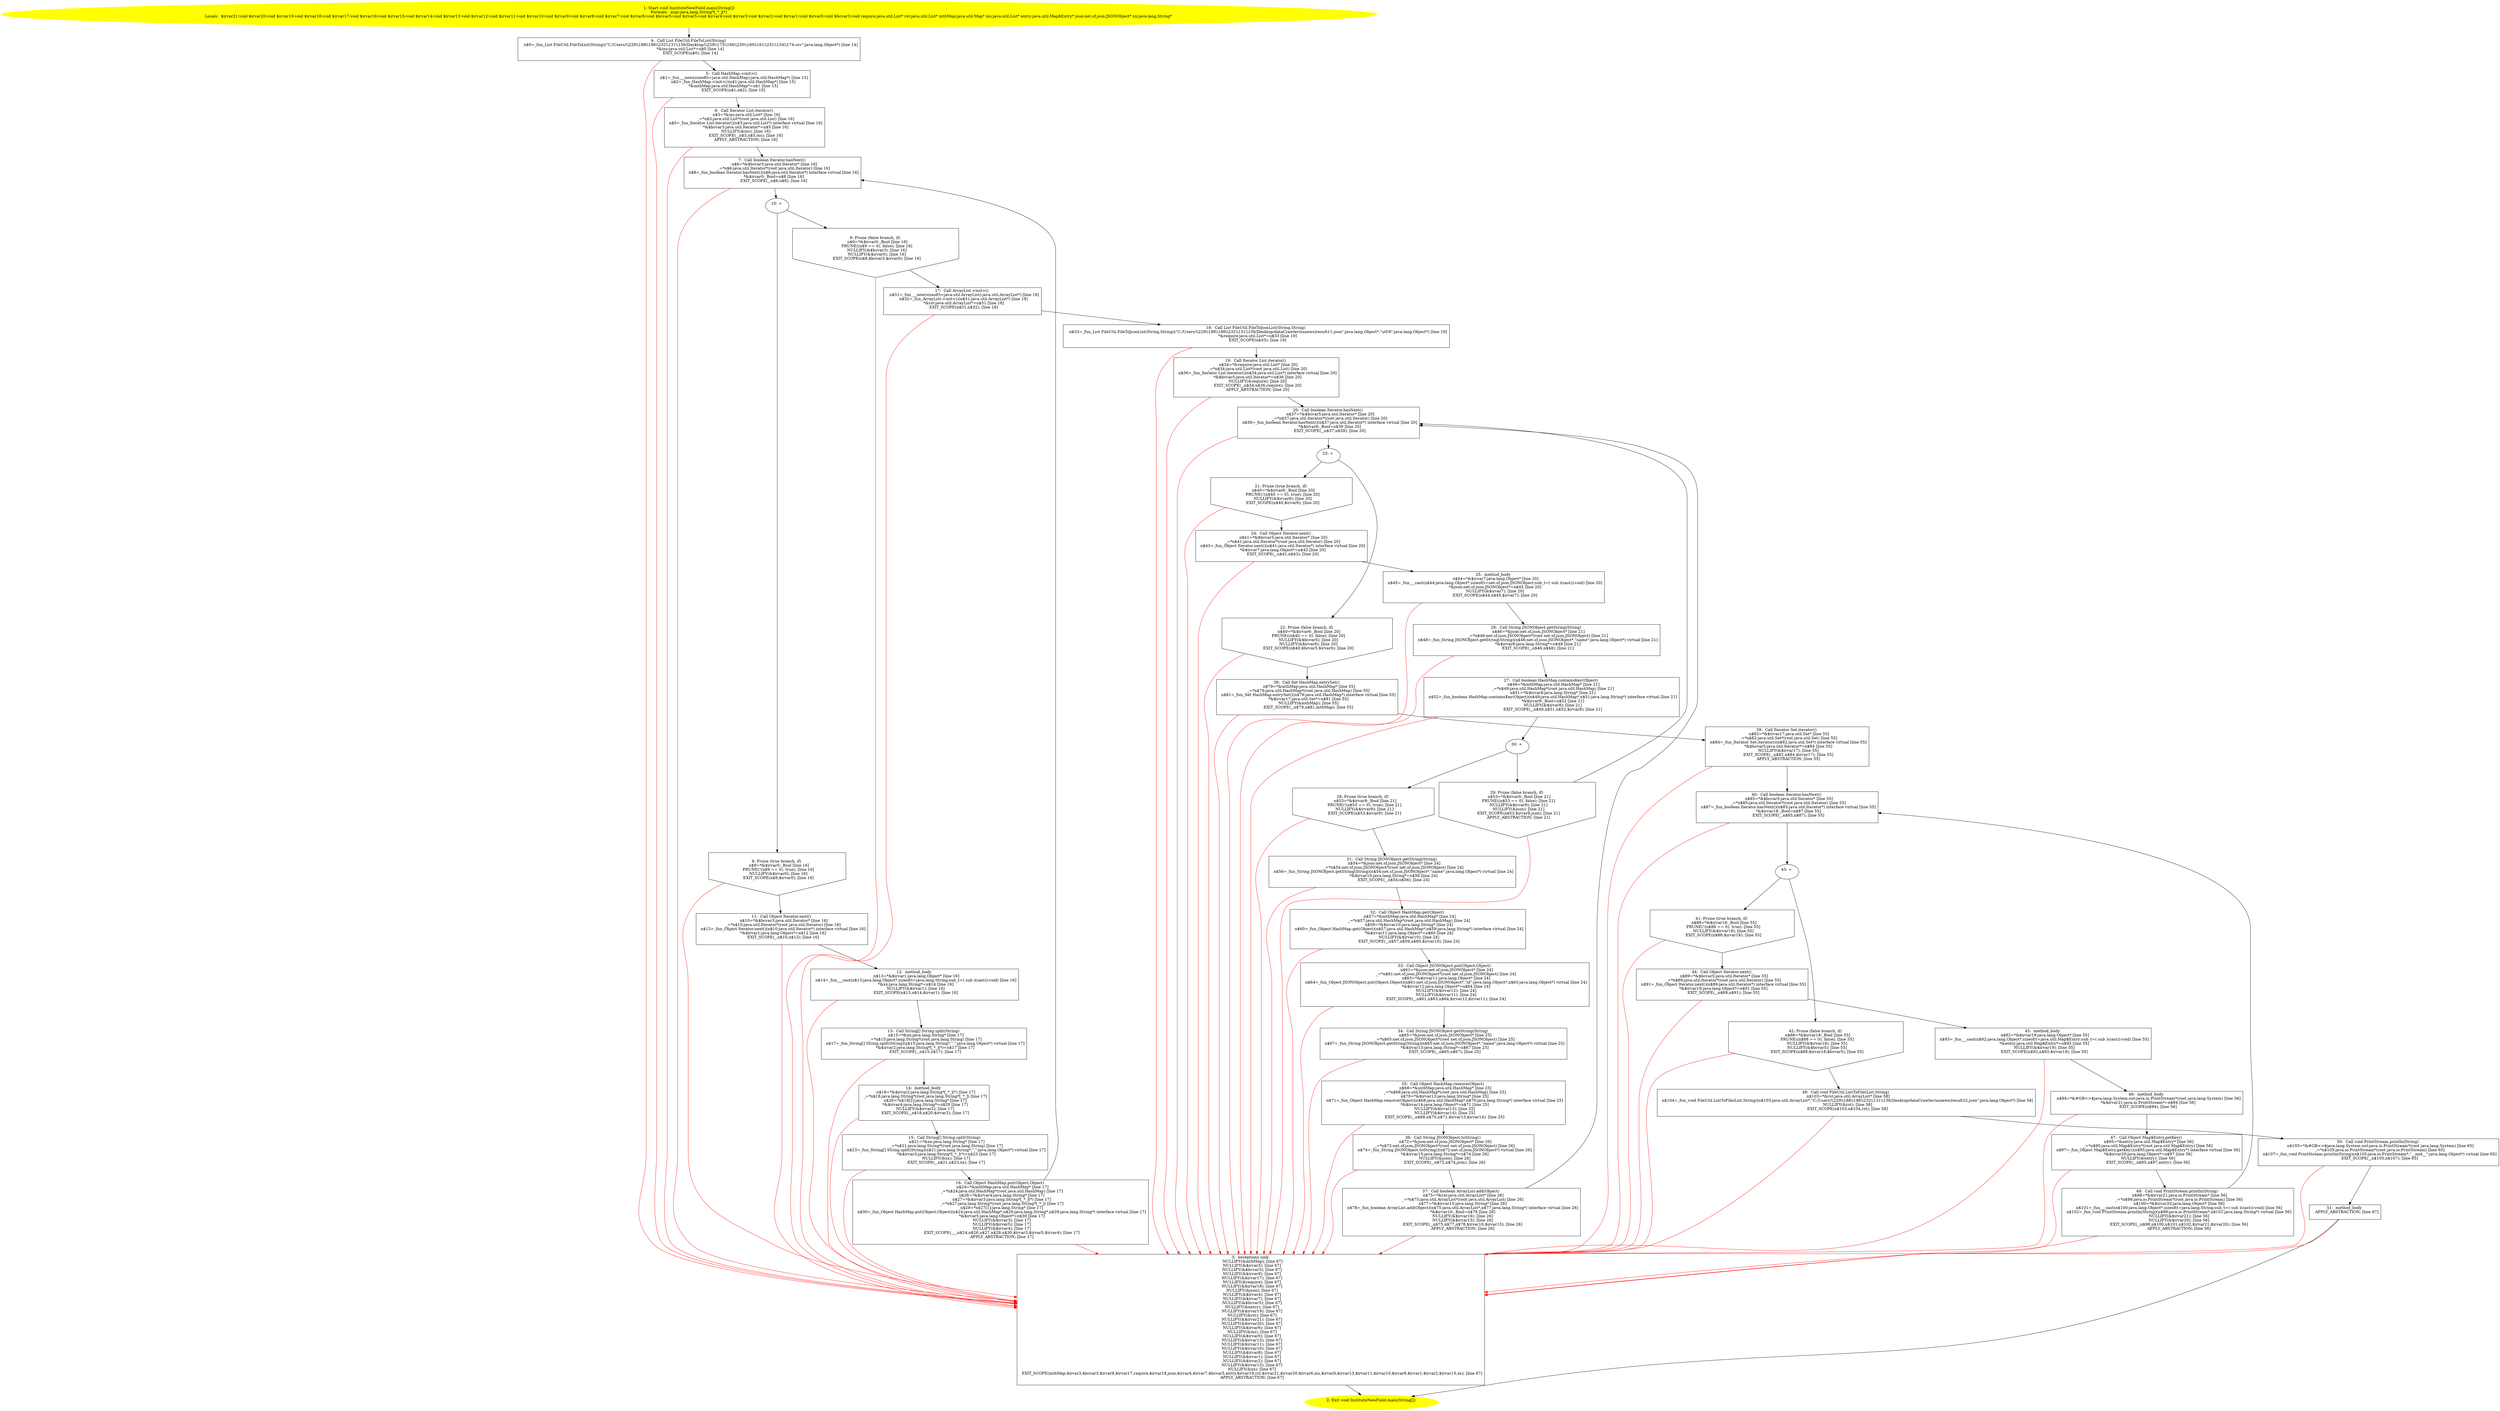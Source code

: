 /* @generated */
digraph cfg {
"com.dulishuo.usnews.InstituteNewField.main(java.lang.String[]):void.d7724c4557a895e6d9cf71707ecc3e22_1" [label="1: Start void InstituteNewField.main(String[])\nFormals:  args:java.lang.String*[_*_](*)\nLocals:  $irvar21:void $irvar20:void $irvar19:void $irvar18:void $irvar17:void $irvar16:void $irvar15:void $irvar14:void $irvar13:void $irvar12:void $irvar11:void $irvar10:void $irvar9:void $irvar8:void $irvar7:void $irvar6:void $bcvar5:void $irvar5:void $irvar4:void $irvar3:void $irvar2:void $irvar1:void $irvar0:void $bcvar3:void require:java.util.List* rst:java.util.List* mthMap:java.util.Map* ins:java.util.List* entry:java.util.Map$Entry* json:net.sf.json.JSONObject* xx:java.lang.String* \n  " color=yellow style=filled]
	

	 "com.dulishuo.usnews.InstituteNewField.main(java.lang.String[]):void.d7724c4557a895e6d9cf71707ecc3e22_1" -> "com.dulishuo.usnews.InstituteNewField.main(java.lang.String[]):void.d7724c4557a895e6d9cf71707ecc3e22_4" ;
"com.dulishuo.usnews.InstituteNewField.main(java.lang.String[]):void.d7724c4557a895e6d9cf71707ecc3e22_2" [label="2: Exit void InstituteNewField.main(String[]) \n  " color=yellow style=filled]
	

"com.dulishuo.usnews.InstituteNewField.main(java.lang.String[]):void.d7724c4557a895e6d9cf71707ecc3e22_3" [label="3:  exceptions sink \n   NULLIFY(&mthMap); [line 67]\n  NULLIFY(&$irvar3); [line 67]\n  NULLIFY(&$bcvar3); [line 67]\n  NULLIFY(&$irvar9); [line 67]\n  NULLIFY(&$irvar17); [line 67]\n  NULLIFY(&require); [line 67]\n  NULLIFY(&$irvar18); [line 67]\n  NULLIFY(&json); [line 67]\n  NULLIFY(&$irvar4); [line 67]\n  NULLIFY(&$irvar7); [line 67]\n  NULLIFY(&$bcvar5); [line 67]\n  NULLIFY(&entry); [line 67]\n  NULLIFY(&$irvar19); [line 67]\n  NULLIFY(&rst); [line 67]\n  NULLIFY(&$irvar21); [line 67]\n  NULLIFY(&$irvar20); [line 67]\n  NULLIFY(&$irvar6); [line 67]\n  NULLIFY(&ins); [line 67]\n  NULLIFY(&$irvar0); [line 67]\n  NULLIFY(&$irvar13); [line 67]\n  NULLIFY(&$irvar11); [line 67]\n  NULLIFY(&$irvar10); [line 67]\n  NULLIFY(&$irvar8); [line 67]\n  NULLIFY(&$irvar1); [line 67]\n  NULLIFY(&$irvar2); [line 67]\n  NULLIFY(&$irvar15); [line 67]\n  NULLIFY(&xx); [line 67]\n  EXIT_SCOPE(mthMap,$irvar3,$bcvar3,$irvar9,$irvar17,require,$irvar18,json,$irvar4,$irvar7,$bcvar5,entry,$irvar19,rst,$irvar21,$irvar20,$irvar6,ins,$irvar0,$irvar13,$irvar11,$irvar10,$irvar8,$irvar1,$irvar2,$irvar15,xx); [line 67]\n  APPLY_ABSTRACTION; [line 67]\n " shape="box"]
	

	 "com.dulishuo.usnews.InstituteNewField.main(java.lang.String[]):void.d7724c4557a895e6d9cf71707ecc3e22_3" -> "com.dulishuo.usnews.InstituteNewField.main(java.lang.String[]):void.d7724c4557a895e6d9cf71707ecc3e22_2" ;
"com.dulishuo.usnews.InstituteNewField.main(java.lang.String[]):void.d7724c4557a895e6d9cf71707ecc3e22_4" [label="4:  Call List FileUtil.FileToList(String) \n   n$0=_fun_List FileUtil.FileToList(String)(\"C:/Users/\\\\229\\\\188\\\\186\\\\232\\\\131\\\\156/Desktop/\\\\229\\\\173\\\\166\\\\230\\\\160\\\\161\\\\231\\\\154\\\\174.csv\":java.lang.Object*) [line 14]\n  *&ins:java.util.List*=n$0 [line 14]\n  EXIT_SCOPE(n$0); [line 14]\n " shape="box"]
	

	 "com.dulishuo.usnews.InstituteNewField.main(java.lang.String[]):void.d7724c4557a895e6d9cf71707ecc3e22_4" -> "com.dulishuo.usnews.InstituteNewField.main(java.lang.String[]):void.d7724c4557a895e6d9cf71707ecc3e22_5" ;
	 "com.dulishuo.usnews.InstituteNewField.main(java.lang.String[]):void.d7724c4557a895e6d9cf71707ecc3e22_4" -> "com.dulishuo.usnews.InstituteNewField.main(java.lang.String[]):void.d7724c4557a895e6d9cf71707ecc3e22_3" [color="red" ];
"com.dulishuo.usnews.InstituteNewField.main(java.lang.String[]):void.d7724c4557a895e6d9cf71707ecc3e22_5" [label="5:  Call HashMap.<init>() \n   n$1=_fun___new(sizeof(t=java.util.HashMap):java.util.HashMap*) [line 15]\n  n$2=_fun_HashMap.<init>()(n$1:java.util.HashMap*) [line 15]\n  *&mthMap:java.util.HashMap*=n$1 [line 15]\n  EXIT_SCOPE(n$1,n$2); [line 15]\n " shape="box"]
	

	 "com.dulishuo.usnews.InstituteNewField.main(java.lang.String[]):void.d7724c4557a895e6d9cf71707ecc3e22_5" -> "com.dulishuo.usnews.InstituteNewField.main(java.lang.String[]):void.d7724c4557a895e6d9cf71707ecc3e22_6" ;
	 "com.dulishuo.usnews.InstituteNewField.main(java.lang.String[]):void.d7724c4557a895e6d9cf71707ecc3e22_5" -> "com.dulishuo.usnews.InstituteNewField.main(java.lang.String[]):void.d7724c4557a895e6d9cf71707ecc3e22_3" [color="red" ];
"com.dulishuo.usnews.InstituteNewField.main(java.lang.String[]):void.d7724c4557a895e6d9cf71707ecc3e22_6" [label="6:  Call Iterator List.iterator() \n   n$3=*&ins:java.util.List* [line 16]\n  _=*n$3:java.util.List*(root java.util.List) [line 16]\n  n$5=_fun_Iterator List.iterator()(n$3:java.util.List*) interface virtual [line 16]\n  *&$bcvar3:java.util.Iterator*=n$5 [line 16]\n  NULLIFY(&ins); [line 16]\n  EXIT_SCOPE(_,n$3,n$5,ins); [line 16]\n  APPLY_ABSTRACTION; [line 16]\n " shape="box"]
	

	 "com.dulishuo.usnews.InstituteNewField.main(java.lang.String[]):void.d7724c4557a895e6d9cf71707ecc3e22_6" -> "com.dulishuo.usnews.InstituteNewField.main(java.lang.String[]):void.d7724c4557a895e6d9cf71707ecc3e22_7" ;
	 "com.dulishuo.usnews.InstituteNewField.main(java.lang.String[]):void.d7724c4557a895e6d9cf71707ecc3e22_6" -> "com.dulishuo.usnews.InstituteNewField.main(java.lang.String[]):void.d7724c4557a895e6d9cf71707ecc3e22_3" [color="red" ];
"com.dulishuo.usnews.InstituteNewField.main(java.lang.String[]):void.d7724c4557a895e6d9cf71707ecc3e22_7" [label="7:  Call boolean Iterator.hasNext() \n   n$6=*&$bcvar3:java.util.Iterator* [line 16]\n  _=*n$6:java.util.Iterator*(root java.util.Iterator) [line 16]\n  n$8=_fun_boolean Iterator.hasNext()(n$6:java.util.Iterator*) interface virtual [line 16]\n  *&$irvar0:_Bool=n$8 [line 16]\n  EXIT_SCOPE(_,n$6,n$8); [line 16]\n " shape="box"]
	

	 "com.dulishuo.usnews.InstituteNewField.main(java.lang.String[]):void.d7724c4557a895e6d9cf71707ecc3e22_7" -> "com.dulishuo.usnews.InstituteNewField.main(java.lang.String[]):void.d7724c4557a895e6d9cf71707ecc3e22_10" ;
	 "com.dulishuo.usnews.InstituteNewField.main(java.lang.String[]):void.d7724c4557a895e6d9cf71707ecc3e22_7" -> "com.dulishuo.usnews.InstituteNewField.main(java.lang.String[]):void.d7724c4557a895e6d9cf71707ecc3e22_3" [color="red" ];
"com.dulishuo.usnews.InstituteNewField.main(java.lang.String[]):void.d7724c4557a895e6d9cf71707ecc3e22_8" [label="8: Prune (true branch, if) \n   n$9=*&$irvar0:_Bool [line 16]\n  PRUNE(!(n$9 == 0), true); [line 16]\n  NULLIFY(&$irvar0); [line 16]\n  EXIT_SCOPE(n$9,$irvar0); [line 16]\n " shape="invhouse"]
	

	 "com.dulishuo.usnews.InstituteNewField.main(java.lang.String[]):void.d7724c4557a895e6d9cf71707ecc3e22_8" -> "com.dulishuo.usnews.InstituteNewField.main(java.lang.String[]):void.d7724c4557a895e6d9cf71707ecc3e22_11" ;
	 "com.dulishuo.usnews.InstituteNewField.main(java.lang.String[]):void.d7724c4557a895e6d9cf71707ecc3e22_8" -> "com.dulishuo.usnews.InstituteNewField.main(java.lang.String[]):void.d7724c4557a895e6d9cf71707ecc3e22_3" [color="red" ];
"com.dulishuo.usnews.InstituteNewField.main(java.lang.String[]):void.d7724c4557a895e6d9cf71707ecc3e22_9" [label="9: Prune (false branch, if) \n   n$9=*&$irvar0:_Bool [line 16]\n  PRUNE((n$9 == 0), false); [line 16]\n  NULLIFY(&$bcvar3); [line 16]\n  NULLIFY(&$irvar0); [line 16]\n  EXIT_SCOPE(n$9,$bcvar3,$irvar0); [line 16]\n " shape="invhouse"]
	

	 "com.dulishuo.usnews.InstituteNewField.main(java.lang.String[]):void.d7724c4557a895e6d9cf71707ecc3e22_9" -> "com.dulishuo.usnews.InstituteNewField.main(java.lang.String[]):void.d7724c4557a895e6d9cf71707ecc3e22_17" ;
	 "com.dulishuo.usnews.InstituteNewField.main(java.lang.String[]):void.d7724c4557a895e6d9cf71707ecc3e22_9" -> "com.dulishuo.usnews.InstituteNewField.main(java.lang.String[]):void.d7724c4557a895e6d9cf71707ecc3e22_3" [color="red" ];
"com.dulishuo.usnews.InstituteNewField.main(java.lang.String[]):void.d7724c4557a895e6d9cf71707ecc3e22_10" [label="10: + \n  " ]
	

	 "com.dulishuo.usnews.InstituteNewField.main(java.lang.String[]):void.d7724c4557a895e6d9cf71707ecc3e22_10" -> "com.dulishuo.usnews.InstituteNewField.main(java.lang.String[]):void.d7724c4557a895e6d9cf71707ecc3e22_8" ;
	 "com.dulishuo.usnews.InstituteNewField.main(java.lang.String[]):void.d7724c4557a895e6d9cf71707ecc3e22_10" -> "com.dulishuo.usnews.InstituteNewField.main(java.lang.String[]):void.d7724c4557a895e6d9cf71707ecc3e22_9" ;
"com.dulishuo.usnews.InstituteNewField.main(java.lang.String[]):void.d7724c4557a895e6d9cf71707ecc3e22_11" [label="11:  Call Object Iterator.next() \n   n$10=*&$bcvar3:java.util.Iterator* [line 16]\n  _=*n$10:java.util.Iterator*(root java.util.Iterator) [line 16]\n  n$12=_fun_Object Iterator.next()(n$10:java.util.Iterator*) interface virtual [line 16]\n  *&$irvar1:java.lang.Object*=n$12 [line 16]\n  EXIT_SCOPE(_,n$10,n$12); [line 16]\n " shape="box"]
	

	 "com.dulishuo.usnews.InstituteNewField.main(java.lang.String[]):void.d7724c4557a895e6d9cf71707ecc3e22_11" -> "com.dulishuo.usnews.InstituteNewField.main(java.lang.String[]):void.d7724c4557a895e6d9cf71707ecc3e22_12" ;
	 "com.dulishuo.usnews.InstituteNewField.main(java.lang.String[]):void.d7724c4557a895e6d9cf71707ecc3e22_11" -> "com.dulishuo.usnews.InstituteNewField.main(java.lang.String[]):void.d7724c4557a895e6d9cf71707ecc3e22_3" [color="red" ];
"com.dulishuo.usnews.InstituteNewField.main(java.lang.String[]):void.d7724c4557a895e6d9cf71707ecc3e22_12" [label="12:  method_body \n   n$13=*&$irvar1:java.lang.Object* [line 16]\n  n$14=_fun___cast(n$13:java.lang.Object*,sizeof(t=java.lang.String;sub_t=( sub )(cast)):void) [line 16]\n  *&xx:java.lang.String*=n$14 [line 16]\n  NULLIFY(&$irvar1); [line 16]\n  EXIT_SCOPE(n$13,n$14,$irvar1); [line 16]\n " shape="box"]
	

	 "com.dulishuo.usnews.InstituteNewField.main(java.lang.String[]):void.d7724c4557a895e6d9cf71707ecc3e22_12" -> "com.dulishuo.usnews.InstituteNewField.main(java.lang.String[]):void.d7724c4557a895e6d9cf71707ecc3e22_13" ;
	 "com.dulishuo.usnews.InstituteNewField.main(java.lang.String[]):void.d7724c4557a895e6d9cf71707ecc3e22_12" -> "com.dulishuo.usnews.InstituteNewField.main(java.lang.String[]):void.d7724c4557a895e6d9cf71707ecc3e22_3" [color="red" ];
"com.dulishuo.usnews.InstituteNewField.main(java.lang.String[]):void.d7724c4557a895e6d9cf71707ecc3e22_13" [label="13:  Call String[] String.split(String) \n   n$15=*&xx:java.lang.String* [line 17]\n  _=*n$15:java.lang.String*(root java.lang.String) [line 17]\n  n$17=_fun_String[] String.split(String)(n$15:java.lang.String*,\",\":java.lang.Object*) virtual [line 17]\n  *&$irvar2:java.lang.String*[_*_](*)=n$17 [line 17]\n  EXIT_SCOPE(_,n$15,n$17); [line 17]\n " shape="box"]
	

	 "com.dulishuo.usnews.InstituteNewField.main(java.lang.String[]):void.d7724c4557a895e6d9cf71707ecc3e22_13" -> "com.dulishuo.usnews.InstituteNewField.main(java.lang.String[]):void.d7724c4557a895e6d9cf71707ecc3e22_14" ;
	 "com.dulishuo.usnews.InstituteNewField.main(java.lang.String[]):void.d7724c4557a895e6d9cf71707ecc3e22_13" -> "com.dulishuo.usnews.InstituteNewField.main(java.lang.String[]):void.d7724c4557a895e6d9cf71707ecc3e22_3" [color="red" ];
"com.dulishuo.usnews.InstituteNewField.main(java.lang.String[]):void.d7724c4557a895e6d9cf71707ecc3e22_14" [label="14:  method_body \n   n$18=*&$irvar2:java.lang.String*[_*_](*) [line 17]\n  _=*n$18:java.lang.String*(root java.lang.String*[_*_]) [line 17]\n  n$20=*n$18[2]:java.lang.String* [line 17]\n  *&$irvar4:java.lang.String*=n$20 [line 17]\n  NULLIFY(&$irvar2); [line 17]\n  EXIT_SCOPE(_,n$18,n$20,$irvar2); [line 17]\n " shape="box"]
	

	 "com.dulishuo.usnews.InstituteNewField.main(java.lang.String[]):void.d7724c4557a895e6d9cf71707ecc3e22_14" -> "com.dulishuo.usnews.InstituteNewField.main(java.lang.String[]):void.d7724c4557a895e6d9cf71707ecc3e22_15" ;
	 "com.dulishuo.usnews.InstituteNewField.main(java.lang.String[]):void.d7724c4557a895e6d9cf71707ecc3e22_14" -> "com.dulishuo.usnews.InstituteNewField.main(java.lang.String[]):void.d7724c4557a895e6d9cf71707ecc3e22_3" [color="red" ];
"com.dulishuo.usnews.InstituteNewField.main(java.lang.String[]):void.d7724c4557a895e6d9cf71707ecc3e22_15" [label="15:  Call String[] String.split(String) \n   n$21=*&xx:java.lang.String* [line 17]\n  _=*n$21:java.lang.String*(root java.lang.String) [line 17]\n  n$23=_fun_String[] String.split(String)(n$21:java.lang.String*,\",\":java.lang.Object*) virtual [line 17]\n  *&$irvar3:java.lang.String*[_*_](*)=n$23 [line 17]\n  NULLIFY(&xx); [line 17]\n  EXIT_SCOPE(_,n$21,n$23,xx); [line 17]\n " shape="box"]
	

	 "com.dulishuo.usnews.InstituteNewField.main(java.lang.String[]):void.d7724c4557a895e6d9cf71707ecc3e22_15" -> "com.dulishuo.usnews.InstituteNewField.main(java.lang.String[]):void.d7724c4557a895e6d9cf71707ecc3e22_16" ;
	 "com.dulishuo.usnews.InstituteNewField.main(java.lang.String[]):void.d7724c4557a895e6d9cf71707ecc3e22_15" -> "com.dulishuo.usnews.InstituteNewField.main(java.lang.String[]):void.d7724c4557a895e6d9cf71707ecc3e22_3" [color="red" ];
"com.dulishuo.usnews.InstituteNewField.main(java.lang.String[]):void.d7724c4557a895e6d9cf71707ecc3e22_16" [label="16:  Call Object HashMap.put(Object,Object) \n   n$24=*&mthMap:java.util.HashMap* [line 17]\n  _=*n$24:java.util.HashMap*(root java.util.HashMap) [line 17]\n  n$26=*&$irvar4:java.lang.String* [line 17]\n  n$27=*&$irvar3:java.lang.String*[_*_](*) [line 17]\n  _=*n$27:java.lang.String*(root java.lang.String*[_*_]) [line 17]\n  n$29=*n$27[1]:java.lang.String* [line 17]\n  n$30=_fun_Object HashMap.put(Object,Object)(n$24:java.util.HashMap*,n$26:java.lang.String*,n$29:java.lang.String*) interface virtual [line 17]\n  *&$irvar5:java.lang.Object*=n$30 [line 17]\n  NULLIFY(&$irvar3); [line 17]\n  NULLIFY(&$irvar5); [line 17]\n  NULLIFY(&$irvar4); [line 17]\n  EXIT_SCOPE(_,_,n$24,n$26,n$27,n$29,n$30,$irvar3,$irvar5,$irvar4); [line 17]\n  APPLY_ABSTRACTION; [line 17]\n " shape="box"]
	

	 "com.dulishuo.usnews.InstituteNewField.main(java.lang.String[]):void.d7724c4557a895e6d9cf71707ecc3e22_16" -> "com.dulishuo.usnews.InstituteNewField.main(java.lang.String[]):void.d7724c4557a895e6d9cf71707ecc3e22_7" ;
	 "com.dulishuo.usnews.InstituteNewField.main(java.lang.String[]):void.d7724c4557a895e6d9cf71707ecc3e22_16" -> "com.dulishuo.usnews.InstituteNewField.main(java.lang.String[]):void.d7724c4557a895e6d9cf71707ecc3e22_3" [color="red" ];
"com.dulishuo.usnews.InstituteNewField.main(java.lang.String[]):void.d7724c4557a895e6d9cf71707ecc3e22_17" [label="17:  Call ArrayList.<init>() \n   n$31=_fun___new(sizeof(t=java.util.ArrayList):java.util.ArrayList*) [line 18]\n  n$32=_fun_ArrayList.<init>()(n$31:java.util.ArrayList*) [line 18]\n  *&rst:java.util.ArrayList*=n$31 [line 18]\n  EXIT_SCOPE(n$31,n$32); [line 18]\n " shape="box"]
	

	 "com.dulishuo.usnews.InstituteNewField.main(java.lang.String[]):void.d7724c4557a895e6d9cf71707ecc3e22_17" -> "com.dulishuo.usnews.InstituteNewField.main(java.lang.String[]):void.d7724c4557a895e6d9cf71707ecc3e22_18" ;
	 "com.dulishuo.usnews.InstituteNewField.main(java.lang.String[]):void.d7724c4557a895e6d9cf71707ecc3e22_17" -> "com.dulishuo.usnews.InstituteNewField.main(java.lang.String[]):void.d7724c4557a895e6d9cf71707ecc3e22_3" [color="red" ];
"com.dulishuo.usnews.InstituteNewField.main(java.lang.String[]):void.d7724c4557a895e6d9cf71707ecc3e22_18" [label="18:  Call List FileUtil.FileToJsonList(String,String) \n   n$33=_fun_List FileUtil.FileToJsonList(String,String)(\"C:/Users/\\\\229\\\\188\\\\186\\\\232\\\\131\\\\156/Desktop/dataCrawler/usnews/result11.json\":java.lang.Object*,\"utf-8\":java.lang.Object*) [line 19]\n  *&require:java.util.List*=n$33 [line 19]\n  EXIT_SCOPE(n$33); [line 19]\n " shape="box"]
	

	 "com.dulishuo.usnews.InstituteNewField.main(java.lang.String[]):void.d7724c4557a895e6d9cf71707ecc3e22_18" -> "com.dulishuo.usnews.InstituteNewField.main(java.lang.String[]):void.d7724c4557a895e6d9cf71707ecc3e22_19" ;
	 "com.dulishuo.usnews.InstituteNewField.main(java.lang.String[]):void.d7724c4557a895e6d9cf71707ecc3e22_18" -> "com.dulishuo.usnews.InstituteNewField.main(java.lang.String[]):void.d7724c4557a895e6d9cf71707ecc3e22_3" [color="red" ];
"com.dulishuo.usnews.InstituteNewField.main(java.lang.String[]):void.d7724c4557a895e6d9cf71707ecc3e22_19" [label="19:  Call Iterator List.iterator() \n   n$34=*&require:java.util.List* [line 20]\n  _=*n$34:java.util.List*(root java.util.List) [line 20]\n  n$36=_fun_Iterator List.iterator()(n$34:java.util.List*) interface virtual [line 20]\n  *&$bcvar5:java.util.Iterator*=n$36 [line 20]\n  NULLIFY(&require); [line 20]\n  EXIT_SCOPE(_,n$34,n$36,require); [line 20]\n  APPLY_ABSTRACTION; [line 20]\n " shape="box"]
	

	 "com.dulishuo.usnews.InstituteNewField.main(java.lang.String[]):void.d7724c4557a895e6d9cf71707ecc3e22_19" -> "com.dulishuo.usnews.InstituteNewField.main(java.lang.String[]):void.d7724c4557a895e6d9cf71707ecc3e22_20" ;
	 "com.dulishuo.usnews.InstituteNewField.main(java.lang.String[]):void.d7724c4557a895e6d9cf71707ecc3e22_19" -> "com.dulishuo.usnews.InstituteNewField.main(java.lang.String[]):void.d7724c4557a895e6d9cf71707ecc3e22_3" [color="red" ];
"com.dulishuo.usnews.InstituteNewField.main(java.lang.String[]):void.d7724c4557a895e6d9cf71707ecc3e22_20" [label="20:  Call boolean Iterator.hasNext() \n   n$37=*&$bcvar5:java.util.Iterator* [line 20]\n  _=*n$37:java.util.Iterator*(root java.util.Iterator) [line 20]\n  n$39=_fun_boolean Iterator.hasNext()(n$37:java.util.Iterator*) interface virtual [line 20]\n  *&$irvar6:_Bool=n$39 [line 20]\n  EXIT_SCOPE(_,n$37,n$39); [line 20]\n " shape="box"]
	

	 "com.dulishuo.usnews.InstituteNewField.main(java.lang.String[]):void.d7724c4557a895e6d9cf71707ecc3e22_20" -> "com.dulishuo.usnews.InstituteNewField.main(java.lang.String[]):void.d7724c4557a895e6d9cf71707ecc3e22_23" ;
	 "com.dulishuo.usnews.InstituteNewField.main(java.lang.String[]):void.d7724c4557a895e6d9cf71707ecc3e22_20" -> "com.dulishuo.usnews.InstituteNewField.main(java.lang.String[]):void.d7724c4557a895e6d9cf71707ecc3e22_3" [color="red" ];
"com.dulishuo.usnews.InstituteNewField.main(java.lang.String[]):void.d7724c4557a895e6d9cf71707ecc3e22_21" [label="21: Prune (true branch, if) \n   n$40=*&$irvar6:_Bool [line 20]\n  PRUNE(!(n$40 == 0), true); [line 20]\n  NULLIFY(&$irvar6); [line 20]\n  EXIT_SCOPE(n$40,$irvar6); [line 20]\n " shape="invhouse"]
	

	 "com.dulishuo.usnews.InstituteNewField.main(java.lang.String[]):void.d7724c4557a895e6d9cf71707ecc3e22_21" -> "com.dulishuo.usnews.InstituteNewField.main(java.lang.String[]):void.d7724c4557a895e6d9cf71707ecc3e22_24" ;
	 "com.dulishuo.usnews.InstituteNewField.main(java.lang.String[]):void.d7724c4557a895e6d9cf71707ecc3e22_21" -> "com.dulishuo.usnews.InstituteNewField.main(java.lang.String[]):void.d7724c4557a895e6d9cf71707ecc3e22_3" [color="red" ];
"com.dulishuo.usnews.InstituteNewField.main(java.lang.String[]):void.d7724c4557a895e6d9cf71707ecc3e22_22" [label="22: Prune (false branch, if) \n   n$40=*&$irvar6:_Bool [line 20]\n  PRUNE((n$40 == 0), false); [line 20]\n  NULLIFY(&$bcvar5); [line 20]\n  NULLIFY(&$irvar6); [line 20]\n  EXIT_SCOPE(n$40,$bcvar5,$irvar6); [line 20]\n " shape="invhouse"]
	

	 "com.dulishuo.usnews.InstituteNewField.main(java.lang.String[]):void.d7724c4557a895e6d9cf71707ecc3e22_22" -> "com.dulishuo.usnews.InstituteNewField.main(java.lang.String[]):void.d7724c4557a895e6d9cf71707ecc3e22_38" ;
	 "com.dulishuo.usnews.InstituteNewField.main(java.lang.String[]):void.d7724c4557a895e6d9cf71707ecc3e22_22" -> "com.dulishuo.usnews.InstituteNewField.main(java.lang.String[]):void.d7724c4557a895e6d9cf71707ecc3e22_3" [color="red" ];
"com.dulishuo.usnews.InstituteNewField.main(java.lang.String[]):void.d7724c4557a895e6d9cf71707ecc3e22_23" [label="23: + \n  " ]
	

	 "com.dulishuo.usnews.InstituteNewField.main(java.lang.String[]):void.d7724c4557a895e6d9cf71707ecc3e22_23" -> "com.dulishuo.usnews.InstituteNewField.main(java.lang.String[]):void.d7724c4557a895e6d9cf71707ecc3e22_21" ;
	 "com.dulishuo.usnews.InstituteNewField.main(java.lang.String[]):void.d7724c4557a895e6d9cf71707ecc3e22_23" -> "com.dulishuo.usnews.InstituteNewField.main(java.lang.String[]):void.d7724c4557a895e6d9cf71707ecc3e22_22" ;
"com.dulishuo.usnews.InstituteNewField.main(java.lang.String[]):void.d7724c4557a895e6d9cf71707ecc3e22_24" [label="24:  Call Object Iterator.next() \n   n$41=*&$bcvar5:java.util.Iterator* [line 20]\n  _=*n$41:java.util.Iterator*(root java.util.Iterator) [line 20]\n  n$43=_fun_Object Iterator.next()(n$41:java.util.Iterator*) interface virtual [line 20]\n  *&$irvar7:java.lang.Object*=n$43 [line 20]\n  EXIT_SCOPE(_,n$41,n$43); [line 20]\n " shape="box"]
	

	 "com.dulishuo.usnews.InstituteNewField.main(java.lang.String[]):void.d7724c4557a895e6d9cf71707ecc3e22_24" -> "com.dulishuo.usnews.InstituteNewField.main(java.lang.String[]):void.d7724c4557a895e6d9cf71707ecc3e22_25" ;
	 "com.dulishuo.usnews.InstituteNewField.main(java.lang.String[]):void.d7724c4557a895e6d9cf71707ecc3e22_24" -> "com.dulishuo.usnews.InstituteNewField.main(java.lang.String[]):void.d7724c4557a895e6d9cf71707ecc3e22_3" [color="red" ];
"com.dulishuo.usnews.InstituteNewField.main(java.lang.String[]):void.d7724c4557a895e6d9cf71707ecc3e22_25" [label="25:  method_body \n   n$44=*&$irvar7:java.lang.Object* [line 20]\n  n$45=_fun___cast(n$44:java.lang.Object*,sizeof(t=net.sf.json.JSONObject;sub_t=( sub )(cast)):void) [line 20]\n  *&json:net.sf.json.JSONObject*=n$45 [line 20]\n  NULLIFY(&$irvar7); [line 20]\n  EXIT_SCOPE(n$44,n$45,$irvar7); [line 20]\n " shape="box"]
	

	 "com.dulishuo.usnews.InstituteNewField.main(java.lang.String[]):void.d7724c4557a895e6d9cf71707ecc3e22_25" -> "com.dulishuo.usnews.InstituteNewField.main(java.lang.String[]):void.d7724c4557a895e6d9cf71707ecc3e22_26" ;
	 "com.dulishuo.usnews.InstituteNewField.main(java.lang.String[]):void.d7724c4557a895e6d9cf71707ecc3e22_25" -> "com.dulishuo.usnews.InstituteNewField.main(java.lang.String[]):void.d7724c4557a895e6d9cf71707ecc3e22_3" [color="red" ];
"com.dulishuo.usnews.InstituteNewField.main(java.lang.String[]):void.d7724c4557a895e6d9cf71707ecc3e22_26" [label="26:  Call String JSONObject.getString(String) \n   n$46=*&json:net.sf.json.JSONObject* [line 21]\n  _=*n$46:net.sf.json.JSONObject*(root net.sf.json.JSONObject) [line 21]\n  n$48=_fun_String JSONObject.getString(String)(n$46:net.sf.json.JSONObject*,\"name\":java.lang.Object*) virtual [line 21]\n  *&$irvar8:java.lang.String*=n$48 [line 21]\n  EXIT_SCOPE(_,n$46,n$48); [line 21]\n " shape="box"]
	

	 "com.dulishuo.usnews.InstituteNewField.main(java.lang.String[]):void.d7724c4557a895e6d9cf71707ecc3e22_26" -> "com.dulishuo.usnews.InstituteNewField.main(java.lang.String[]):void.d7724c4557a895e6d9cf71707ecc3e22_27" ;
	 "com.dulishuo.usnews.InstituteNewField.main(java.lang.String[]):void.d7724c4557a895e6d9cf71707ecc3e22_26" -> "com.dulishuo.usnews.InstituteNewField.main(java.lang.String[]):void.d7724c4557a895e6d9cf71707ecc3e22_3" [color="red" ];
"com.dulishuo.usnews.InstituteNewField.main(java.lang.String[]):void.d7724c4557a895e6d9cf71707ecc3e22_27" [label="27:  Call boolean HashMap.containsKey(Object) \n   n$49=*&mthMap:java.util.HashMap* [line 21]\n  _=*n$49:java.util.HashMap*(root java.util.HashMap) [line 21]\n  n$51=*&$irvar8:java.lang.String* [line 21]\n  n$52=_fun_boolean HashMap.containsKey(Object)(n$49:java.util.HashMap*,n$51:java.lang.String*) interface virtual [line 21]\n  *&$irvar9:_Bool=n$52 [line 21]\n  NULLIFY(&$irvar8); [line 21]\n  EXIT_SCOPE(_,n$49,n$51,n$52,$irvar8); [line 21]\n " shape="box"]
	

	 "com.dulishuo.usnews.InstituteNewField.main(java.lang.String[]):void.d7724c4557a895e6d9cf71707ecc3e22_27" -> "com.dulishuo.usnews.InstituteNewField.main(java.lang.String[]):void.d7724c4557a895e6d9cf71707ecc3e22_30" ;
	 "com.dulishuo.usnews.InstituteNewField.main(java.lang.String[]):void.d7724c4557a895e6d9cf71707ecc3e22_27" -> "com.dulishuo.usnews.InstituteNewField.main(java.lang.String[]):void.d7724c4557a895e6d9cf71707ecc3e22_3" [color="red" ];
"com.dulishuo.usnews.InstituteNewField.main(java.lang.String[]):void.d7724c4557a895e6d9cf71707ecc3e22_28" [label="28: Prune (true branch, if) \n   n$53=*&$irvar9:_Bool [line 21]\n  PRUNE(!(n$53 == 0), true); [line 21]\n  NULLIFY(&$irvar9); [line 21]\n  EXIT_SCOPE(n$53,$irvar9); [line 21]\n " shape="invhouse"]
	

	 "com.dulishuo.usnews.InstituteNewField.main(java.lang.String[]):void.d7724c4557a895e6d9cf71707ecc3e22_28" -> "com.dulishuo.usnews.InstituteNewField.main(java.lang.String[]):void.d7724c4557a895e6d9cf71707ecc3e22_31" ;
	 "com.dulishuo.usnews.InstituteNewField.main(java.lang.String[]):void.d7724c4557a895e6d9cf71707ecc3e22_28" -> "com.dulishuo.usnews.InstituteNewField.main(java.lang.String[]):void.d7724c4557a895e6d9cf71707ecc3e22_3" [color="red" ];
"com.dulishuo.usnews.InstituteNewField.main(java.lang.String[]):void.d7724c4557a895e6d9cf71707ecc3e22_29" [label="29: Prune (false branch, if) \n   n$53=*&$irvar9:_Bool [line 21]\n  PRUNE((n$53 == 0), false); [line 21]\n  NULLIFY(&$irvar9); [line 21]\n  NULLIFY(&json); [line 21]\n  EXIT_SCOPE(n$53,$irvar9,json); [line 21]\n  APPLY_ABSTRACTION; [line 21]\n " shape="invhouse"]
	

	 "com.dulishuo.usnews.InstituteNewField.main(java.lang.String[]):void.d7724c4557a895e6d9cf71707ecc3e22_29" -> "com.dulishuo.usnews.InstituteNewField.main(java.lang.String[]):void.d7724c4557a895e6d9cf71707ecc3e22_20" ;
	 "com.dulishuo.usnews.InstituteNewField.main(java.lang.String[]):void.d7724c4557a895e6d9cf71707ecc3e22_29" -> "com.dulishuo.usnews.InstituteNewField.main(java.lang.String[]):void.d7724c4557a895e6d9cf71707ecc3e22_3" [color="red" ];
"com.dulishuo.usnews.InstituteNewField.main(java.lang.String[]):void.d7724c4557a895e6d9cf71707ecc3e22_30" [label="30: + \n  " ]
	

	 "com.dulishuo.usnews.InstituteNewField.main(java.lang.String[]):void.d7724c4557a895e6d9cf71707ecc3e22_30" -> "com.dulishuo.usnews.InstituteNewField.main(java.lang.String[]):void.d7724c4557a895e6d9cf71707ecc3e22_28" ;
	 "com.dulishuo.usnews.InstituteNewField.main(java.lang.String[]):void.d7724c4557a895e6d9cf71707ecc3e22_30" -> "com.dulishuo.usnews.InstituteNewField.main(java.lang.String[]):void.d7724c4557a895e6d9cf71707ecc3e22_29" ;
"com.dulishuo.usnews.InstituteNewField.main(java.lang.String[]):void.d7724c4557a895e6d9cf71707ecc3e22_31" [label="31:  Call String JSONObject.getString(String) \n   n$54=*&json:net.sf.json.JSONObject* [line 24]\n  _=*n$54:net.sf.json.JSONObject*(root net.sf.json.JSONObject) [line 24]\n  n$56=_fun_String JSONObject.getString(String)(n$54:net.sf.json.JSONObject*,\"name\":java.lang.Object*) virtual [line 24]\n  *&$irvar10:java.lang.String*=n$56 [line 24]\n  EXIT_SCOPE(_,n$54,n$56); [line 24]\n " shape="box"]
	

	 "com.dulishuo.usnews.InstituteNewField.main(java.lang.String[]):void.d7724c4557a895e6d9cf71707ecc3e22_31" -> "com.dulishuo.usnews.InstituteNewField.main(java.lang.String[]):void.d7724c4557a895e6d9cf71707ecc3e22_32" ;
	 "com.dulishuo.usnews.InstituteNewField.main(java.lang.String[]):void.d7724c4557a895e6d9cf71707ecc3e22_31" -> "com.dulishuo.usnews.InstituteNewField.main(java.lang.String[]):void.d7724c4557a895e6d9cf71707ecc3e22_3" [color="red" ];
"com.dulishuo.usnews.InstituteNewField.main(java.lang.String[]):void.d7724c4557a895e6d9cf71707ecc3e22_32" [label="32:  Call Object HashMap.get(Object) \n   n$57=*&mthMap:java.util.HashMap* [line 24]\n  _=*n$57:java.util.HashMap*(root java.util.HashMap) [line 24]\n  n$59=*&$irvar10:java.lang.String* [line 24]\n  n$60=_fun_Object HashMap.get(Object)(n$57:java.util.HashMap*,n$59:java.lang.String*) interface virtual [line 24]\n  *&$irvar11:java.lang.Object*=n$60 [line 24]\n  NULLIFY(&$irvar10); [line 24]\n  EXIT_SCOPE(_,n$57,n$59,n$60,$irvar10); [line 24]\n " shape="box"]
	

	 "com.dulishuo.usnews.InstituteNewField.main(java.lang.String[]):void.d7724c4557a895e6d9cf71707ecc3e22_32" -> "com.dulishuo.usnews.InstituteNewField.main(java.lang.String[]):void.d7724c4557a895e6d9cf71707ecc3e22_33" ;
	 "com.dulishuo.usnews.InstituteNewField.main(java.lang.String[]):void.d7724c4557a895e6d9cf71707ecc3e22_32" -> "com.dulishuo.usnews.InstituteNewField.main(java.lang.String[]):void.d7724c4557a895e6d9cf71707ecc3e22_3" [color="red" ];
"com.dulishuo.usnews.InstituteNewField.main(java.lang.String[]):void.d7724c4557a895e6d9cf71707ecc3e22_33" [label="33:  Call Object JSONObject.put(Object,Object) \n   n$61=*&json:net.sf.json.JSONObject* [line 24]\n  _=*n$61:net.sf.json.JSONObject*(root net.sf.json.JSONObject) [line 24]\n  n$63=*&$irvar11:java.lang.Object* [line 24]\n  n$64=_fun_Object JSONObject.put(Object,Object)(n$61:net.sf.json.JSONObject*,\"id\":java.lang.Object*,n$63:java.lang.Object*) virtual [line 24]\n  *&$irvar12:java.lang.Object*=n$64 [line 24]\n  NULLIFY(&$irvar12); [line 24]\n  NULLIFY(&$irvar11); [line 24]\n  EXIT_SCOPE(_,n$61,n$63,n$64,$irvar12,$irvar11); [line 24]\n " shape="box"]
	

	 "com.dulishuo.usnews.InstituteNewField.main(java.lang.String[]):void.d7724c4557a895e6d9cf71707ecc3e22_33" -> "com.dulishuo.usnews.InstituteNewField.main(java.lang.String[]):void.d7724c4557a895e6d9cf71707ecc3e22_34" ;
	 "com.dulishuo.usnews.InstituteNewField.main(java.lang.String[]):void.d7724c4557a895e6d9cf71707ecc3e22_33" -> "com.dulishuo.usnews.InstituteNewField.main(java.lang.String[]):void.d7724c4557a895e6d9cf71707ecc3e22_3" [color="red" ];
"com.dulishuo.usnews.InstituteNewField.main(java.lang.String[]):void.d7724c4557a895e6d9cf71707ecc3e22_34" [label="34:  Call String JSONObject.getString(String) \n   n$65=*&json:net.sf.json.JSONObject* [line 25]\n  _=*n$65:net.sf.json.JSONObject*(root net.sf.json.JSONObject) [line 25]\n  n$67=_fun_String JSONObject.getString(String)(n$65:net.sf.json.JSONObject*,\"name\":java.lang.Object*) virtual [line 25]\n  *&$irvar13:java.lang.String*=n$67 [line 25]\n  EXIT_SCOPE(_,n$65,n$67); [line 25]\n " shape="box"]
	

	 "com.dulishuo.usnews.InstituteNewField.main(java.lang.String[]):void.d7724c4557a895e6d9cf71707ecc3e22_34" -> "com.dulishuo.usnews.InstituteNewField.main(java.lang.String[]):void.d7724c4557a895e6d9cf71707ecc3e22_35" ;
	 "com.dulishuo.usnews.InstituteNewField.main(java.lang.String[]):void.d7724c4557a895e6d9cf71707ecc3e22_34" -> "com.dulishuo.usnews.InstituteNewField.main(java.lang.String[]):void.d7724c4557a895e6d9cf71707ecc3e22_3" [color="red" ];
"com.dulishuo.usnews.InstituteNewField.main(java.lang.String[]):void.d7724c4557a895e6d9cf71707ecc3e22_35" [label="35:  Call Object HashMap.remove(Object) \n   n$68=*&mthMap:java.util.HashMap* [line 25]\n  _=*n$68:java.util.HashMap*(root java.util.HashMap) [line 25]\n  n$70=*&$irvar13:java.lang.String* [line 25]\n  n$71=_fun_Object HashMap.remove(Object)(n$68:java.util.HashMap*,n$70:java.lang.String*) interface virtual [line 25]\n  *&$irvar14:java.lang.Object*=n$71 [line 25]\n  NULLIFY(&$irvar13); [line 25]\n  NULLIFY(&$irvar14); [line 25]\n  EXIT_SCOPE(_,n$68,n$70,n$71,$irvar13,$irvar14); [line 25]\n " shape="box"]
	

	 "com.dulishuo.usnews.InstituteNewField.main(java.lang.String[]):void.d7724c4557a895e6d9cf71707ecc3e22_35" -> "com.dulishuo.usnews.InstituteNewField.main(java.lang.String[]):void.d7724c4557a895e6d9cf71707ecc3e22_36" ;
	 "com.dulishuo.usnews.InstituteNewField.main(java.lang.String[]):void.d7724c4557a895e6d9cf71707ecc3e22_35" -> "com.dulishuo.usnews.InstituteNewField.main(java.lang.String[]):void.d7724c4557a895e6d9cf71707ecc3e22_3" [color="red" ];
"com.dulishuo.usnews.InstituteNewField.main(java.lang.String[]):void.d7724c4557a895e6d9cf71707ecc3e22_36" [label="36:  Call String JSONObject.toString() \n   n$72=*&json:net.sf.json.JSONObject* [line 26]\n  _=*n$72:net.sf.json.JSONObject*(root net.sf.json.JSONObject) [line 26]\n  n$74=_fun_String JSONObject.toString()(n$72:net.sf.json.JSONObject*) virtual [line 26]\n  *&$irvar15:java.lang.String*=n$74 [line 26]\n  NULLIFY(&json); [line 26]\n  EXIT_SCOPE(_,n$72,n$74,json); [line 26]\n " shape="box"]
	

	 "com.dulishuo.usnews.InstituteNewField.main(java.lang.String[]):void.d7724c4557a895e6d9cf71707ecc3e22_36" -> "com.dulishuo.usnews.InstituteNewField.main(java.lang.String[]):void.d7724c4557a895e6d9cf71707ecc3e22_37" ;
	 "com.dulishuo.usnews.InstituteNewField.main(java.lang.String[]):void.d7724c4557a895e6d9cf71707ecc3e22_36" -> "com.dulishuo.usnews.InstituteNewField.main(java.lang.String[]):void.d7724c4557a895e6d9cf71707ecc3e22_3" [color="red" ];
"com.dulishuo.usnews.InstituteNewField.main(java.lang.String[]):void.d7724c4557a895e6d9cf71707ecc3e22_37" [label="37:  Call boolean ArrayList.add(Object) \n   n$75=*&rst:java.util.ArrayList* [line 26]\n  _=*n$75:java.util.ArrayList*(root java.util.ArrayList) [line 26]\n  n$77=*&$irvar15:java.lang.String* [line 26]\n  n$78=_fun_boolean ArrayList.add(Object)(n$75:java.util.ArrayList*,n$77:java.lang.String*) interface virtual [line 26]\n  *&$irvar16:_Bool=n$78 [line 26]\n  NULLIFY(&$irvar16); [line 26]\n  NULLIFY(&$irvar15); [line 26]\n  EXIT_SCOPE(_,n$75,n$77,n$78,$irvar16,$irvar15); [line 26]\n  APPLY_ABSTRACTION; [line 26]\n " shape="box"]
	

	 "com.dulishuo.usnews.InstituteNewField.main(java.lang.String[]):void.d7724c4557a895e6d9cf71707ecc3e22_37" -> "com.dulishuo.usnews.InstituteNewField.main(java.lang.String[]):void.d7724c4557a895e6d9cf71707ecc3e22_20" ;
	 "com.dulishuo.usnews.InstituteNewField.main(java.lang.String[]):void.d7724c4557a895e6d9cf71707ecc3e22_37" -> "com.dulishuo.usnews.InstituteNewField.main(java.lang.String[]):void.d7724c4557a895e6d9cf71707ecc3e22_3" [color="red" ];
"com.dulishuo.usnews.InstituteNewField.main(java.lang.String[]):void.d7724c4557a895e6d9cf71707ecc3e22_38" [label="38:  Call Set HashMap.entrySet() \n   n$79=*&mthMap:java.util.HashMap* [line 55]\n  _=*n$79:java.util.HashMap*(root java.util.HashMap) [line 55]\n  n$81=_fun_Set HashMap.entrySet()(n$79:java.util.HashMap*) interface virtual [line 55]\n  *&$irvar17:java.util.Set*=n$81 [line 55]\n  NULLIFY(&mthMap); [line 55]\n  EXIT_SCOPE(_,n$79,n$81,mthMap); [line 55]\n " shape="box"]
	

	 "com.dulishuo.usnews.InstituteNewField.main(java.lang.String[]):void.d7724c4557a895e6d9cf71707ecc3e22_38" -> "com.dulishuo.usnews.InstituteNewField.main(java.lang.String[]):void.d7724c4557a895e6d9cf71707ecc3e22_39" ;
	 "com.dulishuo.usnews.InstituteNewField.main(java.lang.String[]):void.d7724c4557a895e6d9cf71707ecc3e22_38" -> "com.dulishuo.usnews.InstituteNewField.main(java.lang.String[]):void.d7724c4557a895e6d9cf71707ecc3e22_3" [color="red" ];
"com.dulishuo.usnews.InstituteNewField.main(java.lang.String[]):void.d7724c4557a895e6d9cf71707ecc3e22_39" [label="39:  Call Iterator Set.iterator() \n   n$82=*&$irvar17:java.util.Set* [line 55]\n  _=*n$82:java.util.Set*(root java.util.Set) [line 55]\n  n$84=_fun_Iterator Set.iterator()(n$82:java.util.Set*) interface virtual [line 55]\n  *&$bcvar5:java.util.Iterator*=n$84 [line 55]\n  NULLIFY(&$irvar17); [line 55]\n  EXIT_SCOPE(_,n$82,n$84,$irvar17); [line 55]\n  APPLY_ABSTRACTION; [line 55]\n " shape="box"]
	

	 "com.dulishuo.usnews.InstituteNewField.main(java.lang.String[]):void.d7724c4557a895e6d9cf71707ecc3e22_39" -> "com.dulishuo.usnews.InstituteNewField.main(java.lang.String[]):void.d7724c4557a895e6d9cf71707ecc3e22_40" ;
	 "com.dulishuo.usnews.InstituteNewField.main(java.lang.String[]):void.d7724c4557a895e6d9cf71707ecc3e22_39" -> "com.dulishuo.usnews.InstituteNewField.main(java.lang.String[]):void.d7724c4557a895e6d9cf71707ecc3e22_3" [color="red" ];
"com.dulishuo.usnews.InstituteNewField.main(java.lang.String[]):void.d7724c4557a895e6d9cf71707ecc3e22_40" [label="40:  Call boolean Iterator.hasNext() \n   n$85=*&$bcvar5:java.util.Iterator* [line 55]\n  _=*n$85:java.util.Iterator*(root java.util.Iterator) [line 55]\n  n$87=_fun_boolean Iterator.hasNext()(n$85:java.util.Iterator*) interface virtual [line 55]\n  *&$irvar18:_Bool=n$87 [line 55]\n  EXIT_SCOPE(_,n$85,n$87); [line 55]\n " shape="box"]
	

	 "com.dulishuo.usnews.InstituteNewField.main(java.lang.String[]):void.d7724c4557a895e6d9cf71707ecc3e22_40" -> "com.dulishuo.usnews.InstituteNewField.main(java.lang.String[]):void.d7724c4557a895e6d9cf71707ecc3e22_43" ;
	 "com.dulishuo.usnews.InstituteNewField.main(java.lang.String[]):void.d7724c4557a895e6d9cf71707ecc3e22_40" -> "com.dulishuo.usnews.InstituteNewField.main(java.lang.String[]):void.d7724c4557a895e6d9cf71707ecc3e22_3" [color="red" ];
"com.dulishuo.usnews.InstituteNewField.main(java.lang.String[]):void.d7724c4557a895e6d9cf71707ecc3e22_41" [label="41: Prune (true branch, if) \n   n$88=*&$irvar18:_Bool [line 55]\n  PRUNE(!(n$88 == 0), true); [line 55]\n  NULLIFY(&$irvar18); [line 55]\n  EXIT_SCOPE(n$88,$irvar18); [line 55]\n " shape="invhouse"]
	

	 "com.dulishuo.usnews.InstituteNewField.main(java.lang.String[]):void.d7724c4557a895e6d9cf71707ecc3e22_41" -> "com.dulishuo.usnews.InstituteNewField.main(java.lang.String[]):void.d7724c4557a895e6d9cf71707ecc3e22_44" ;
	 "com.dulishuo.usnews.InstituteNewField.main(java.lang.String[]):void.d7724c4557a895e6d9cf71707ecc3e22_41" -> "com.dulishuo.usnews.InstituteNewField.main(java.lang.String[]):void.d7724c4557a895e6d9cf71707ecc3e22_3" [color="red" ];
"com.dulishuo.usnews.InstituteNewField.main(java.lang.String[]):void.d7724c4557a895e6d9cf71707ecc3e22_42" [label="42: Prune (false branch, if) \n   n$88=*&$irvar18:_Bool [line 55]\n  PRUNE((n$88 == 0), false); [line 55]\n  NULLIFY(&$irvar18); [line 55]\n  NULLIFY(&$bcvar5); [line 55]\n  EXIT_SCOPE(n$88,$irvar18,$bcvar5); [line 55]\n " shape="invhouse"]
	

	 "com.dulishuo.usnews.InstituteNewField.main(java.lang.String[]):void.d7724c4557a895e6d9cf71707ecc3e22_42" -> "com.dulishuo.usnews.InstituteNewField.main(java.lang.String[]):void.d7724c4557a895e6d9cf71707ecc3e22_49" ;
	 "com.dulishuo.usnews.InstituteNewField.main(java.lang.String[]):void.d7724c4557a895e6d9cf71707ecc3e22_42" -> "com.dulishuo.usnews.InstituteNewField.main(java.lang.String[]):void.d7724c4557a895e6d9cf71707ecc3e22_3" [color="red" ];
"com.dulishuo.usnews.InstituteNewField.main(java.lang.String[]):void.d7724c4557a895e6d9cf71707ecc3e22_43" [label="43: + \n  " ]
	

	 "com.dulishuo.usnews.InstituteNewField.main(java.lang.String[]):void.d7724c4557a895e6d9cf71707ecc3e22_43" -> "com.dulishuo.usnews.InstituteNewField.main(java.lang.String[]):void.d7724c4557a895e6d9cf71707ecc3e22_41" ;
	 "com.dulishuo.usnews.InstituteNewField.main(java.lang.String[]):void.d7724c4557a895e6d9cf71707ecc3e22_43" -> "com.dulishuo.usnews.InstituteNewField.main(java.lang.String[]):void.d7724c4557a895e6d9cf71707ecc3e22_42" ;
"com.dulishuo.usnews.InstituteNewField.main(java.lang.String[]):void.d7724c4557a895e6d9cf71707ecc3e22_44" [label="44:  Call Object Iterator.next() \n   n$89=*&$bcvar5:java.util.Iterator* [line 55]\n  _=*n$89:java.util.Iterator*(root java.util.Iterator) [line 55]\n  n$91=_fun_Object Iterator.next()(n$89:java.util.Iterator*) interface virtual [line 55]\n  *&$irvar19:java.lang.Object*=n$91 [line 55]\n  EXIT_SCOPE(_,n$89,n$91); [line 55]\n " shape="box"]
	

	 "com.dulishuo.usnews.InstituteNewField.main(java.lang.String[]):void.d7724c4557a895e6d9cf71707ecc3e22_44" -> "com.dulishuo.usnews.InstituteNewField.main(java.lang.String[]):void.d7724c4557a895e6d9cf71707ecc3e22_45" ;
	 "com.dulishuo.usnews.InstituteNewField.main(java.lang.String[]):void.d7724c4557a895e6d9cf71707ecc3e22_44" -> "com.dulishuo.usnews.InstituteNewField.main(java.lang.String[]):void.d7724c4557a895e6d9cf71707ecc3e22_3" [color="red" ];
"com.dulishuo.usnews.InstituteNewField.main(java.lang.String[]):void.d7724c4557a895e6d9cf71707ecc3e22_45" [label="45:  method_body \n   n$92=*&$irvar19:java.lang.Object* [line 55]\n  n$93=_fun___cast(n$92:java.lang.Object*,sizeof(t=java.util.Map$Entry;sub_t=( sub )(cast)):void) [line 55]\n  *&entry:java.util.Map$Entry*=n$93 [line 55]\n  NULLIFY(&$irvar19); [line 55]\n  EXIT_SCOPE(n$92,n$93,$irvar19); [line 55]\n " shape="box"]
	

	 "com.dulishuo.usnews.InstituteNewField.main(java.lang.String[]):void.d7724c4557a895e6d9cf71707ecc3e22_45" -> "com.dulishuo.usnews.InstituteNewField.main(java.lang.String[]):void.d7724c4557a895e6d9cf71707ecc3e22_46" ;
	 "com.dulishuo.usnews.InstituteNewField.main(java.lang.String[]):void.d7724c4557a895e6d9cf71707ecc3e22_45" -> "com.dulishuo.usnews.InstituteNewField.main(java.lang.String[]):void.d7724c4557a895e6d9cf71707ecc3e22_3" [color="red" ];
"com.dulishuo.usnews.InstituteNewField.main(java.lang.String[]):void.d7724c4557a895e6d9cf71707ecc3e22_46" [label="46:  method_body \n   n$94=*&#GB<>$java.lang.System.out:java.io.PrintStream*(root java.lang.System) [line 56]\n  *&$irvar21:java.io.PrintStream*=n$94 [line 56]\n  EXIT_SCOPE(n$94); [line 56]\n " shape="box"]
	

	 "com.dulishuo.usnews.InstituteNewField.main(java.lang.String[]):void.d7724c4557a895e6d9cf71707ecc3e22_46" -> "com.dulishuo.usnews.InstituteNewField.main(java.lang.String[]):void.d7724c4557a895e6d9cf71707ecc3e22_47" ;
	 "com.dulishuo.usnews.InstituteNewField.main(java.lang.String[]):void.d7724c4557a895e6d9cf71707ecc3e22_46" -> "com.dulishuo.usnews.InstituteNewField.main(java.lang.String[]):void.d7724c4557a895e6d9cf71707ecc3e22_3" [color="red" ];
"com.dulishuo.usnews.InstituteNewField.main(java.lang.String[]):void.d7724c4557a895e6d9cf71707ecc3e22_47" [label="47:  Call Object Map$Entry.getKey() \n   n$95=*&entry:java.util.Map$Entry* [line 56]\n  _=*n$95:java.util.Map$Entry*(root java.util.Map$Entry) [line 56]\n  n$97=_fun_Object Map$Entry.getKey()(n$95:java.util.Map$Entry*) interface virtual [line 56]\n  *&$irvar20:java.lang.Object*=n$97 [line 56]\n  NULLIFY(&entry); [line 56]\n  EXIT_SCOPE(_,n$95,n$97,entry); [line 56]\n " shape="box"]
	

	 "com.dulishuo.usnews.InstituteNewField.main(java.lang.String[]):void.d7724c4557a895e6d9cf71707ecc3e22_47" -> "com.dulishuo.usnews.InstituteNewField.main(java.lang.String[]):void.d7724c4557a895e6d9cf71707ecc3e22_48" ;
	 "com.dulishuo.usnews.InstituteNewField.main(java.lang.String[]):void.d7724c4557a895e6d9cf71707ecc3e22_47" -> "com.dulishuo.usnews.InstituteNewField.main(java.lang.String[]):void.d7724c4557a895e6d9cf71707ecc3e22_3" [color="red" ];
"com.dulishuo.usnews.InstituteNewField.main(java.lang.String[]):void.d7724c4557a895e6d9cf71707ecc3e22_48" [label="48:  Call void PrintStream.println(String) \n   n$98=*&$irvar21:java.io.PrintStream* [line 56]\n  _=*n$98:java.io.PrintStream*(root java.io.PrintStream) [line 56]\n  n$100=*&$irvar20:java.lang.Object* [line 56]\n  n$101=_fun___cast(n$100:java.lang.Object*,sizeof(t=java.lang.String;sub_t=( sub )(cast)):void) [line 56]\n  n$102=_fun_void PrintStream.println(String)(n$98:java.io.PrintStream*,n$101:java.lang.String*) virtual [line 56]\n  NULLIFY(&$irvar21); [line 56]\n  NULLIFY(&$irvar20); [line 56]\n  EXIT_SCOPE(_,n$98,n$100,n$101,n$102,$irvar21,$irvar20); [line 56]\n  APPLY_ABSTRACTION; [line 56]\n " shape="box"]
	

	 "com.dulishuo.usnews.InstituteNewField.main(java.lang.String[]):void.d7724c4557a895e6d9cf71707ecc3e22_48" -> "com.dulishuo.usnews.InstituteNewField.main(java.lang.String[]):void.d7724c4557a895e6d9cf71707ecc3e22_40" ;
	 "com.dulishuo.usnews.InstituteNewField.main(java.lang.String[]):void.d7724c4557a895e6d9cf71707ecc3e22_48" -> "com.dulishuo.usnews.InstituteNewField.main(java.lang.String[]):void.d7724c4557a895e6d9cf71707ecc3e22_3" [color="red" ];
"com.dulishuo.usnews.InstituteNewField.main(java.lang.String[]):void.d7724c4557a895e6d9cf71707ecc3e22_49" [label="49:  Call void FileUtil.ListToFile(List,String) \n   n$103=*&rst:java.util.ArrayList* [line 58]\n  n$104=_fun_void FileUtil.ListToFile(List,String)(n$103:java.util.ArrayList*,\"C:/Users/\\\\229\\\\188\\\\186\\\\232\\\\131\\\\156/Desktop/dataCrawler/usnews/result22.json\":java.lang.Object*) [line 58]\n  NULLIFY(&rst); [line 58]\n  EXIT_SCOPE(n$103,n$104,rst); [line 58]\n " shape="box"]
	

	 "com.dulishuo.usnews.InstituteNewField.main(java.lang.String[]):void.d7724c4557a895e6d9cf71707ecc3e22_49" -> "com.dulishuo.usnews.InstituteNewField.main(java.lang.String[]):void.d7724c4557a895e6d9cf71707ecc3e22_50" ;
	 "com.dulishuo.usnews.InstituteNewField.main(java.lang.String[]):void.d7724c4557a895e6d9cf71707ecc3e22_49" -> "com.dulishuo.usnews.InstituteNewField.main(java.lang.String[]):void.d7724c4557a895e6d9cf71707ecc3e22_3" [color="red" ];
"com.dulishuo.usnews.InstituteNewField.main(java.lang.String[]):void.d7724c4557a895e6d9cf71707ecc3e22_50" [label="50:  Call void PrintStream.println(String) \n   n$105=*&#GB<>$java.lang.System.out:java.io.PrintStream*(root java.lang.System) [line 65]\n  _=*n$105:java.io.PrintStream*(root java.io.PrintStream) [line 65]\n  n$107=_fun_void PrintStream.println(String)(n$105:java.io.PrintStream*,\"__end__\":java.lang.Object*) virtual [line 65]\n  EXIT_SCOPE(_,n$105,n$107); [line 65]\n " shape="box"]
	

	 "com.dulishuo.usnews.InstituteNewField.main(java.lang.String[]):void.d7724c4557a895e6d9cf71707ecc3e22_50" -> "com.dulishuo.usnews.InstituteNewField.main(java.lang.String[]):void.d7724c4557a895e6d9cf71707ecc3e22_51" ;
	 "com.dulishuo.usnews.InstituteNewField.main(java.lang.String[]):void.d7724c4557a895e6d9cf71707ecc3e22_50" -> "com.dulishuo.usnews.InstituteNewField.main(java.lang.String[]):void.d7724c4557a895e6d9cf71707ecc3e22_3" [color="red" ];
"com.dulishuo.usnews.InstituteNewField.main(java.lang.String[]):void.d7724c4557a895e6d9cf71707ecc3e22_51" [label="51:  method_body \n   APPLY_ABSTRACTION; [line 67]\n " shape="box"]
	

	 "com.dulishuo.usnews.InstituteNewField.main(java.lang.String[]):void.d7724c4557a895e6d9cf71707ecc3e22_51" -> "com.dulishuo.usnews.InstituteNewField.main(java.lang.String[]):void.d7724c4557a895e6d9cf71707ecc3e22_2" ;
	 "com.dulishuo.usnews.InstituteNewField.main(java.lang.String[]):void.d7724c4557a895e6d9cf71707ecc3e22_51" -> "com.dulishuo.usnews.InstituteNewField.main(java.lang.String[]):void.d7724c4557a895e6d9cf71707ecc3e22_3" [color="red" ];
}
